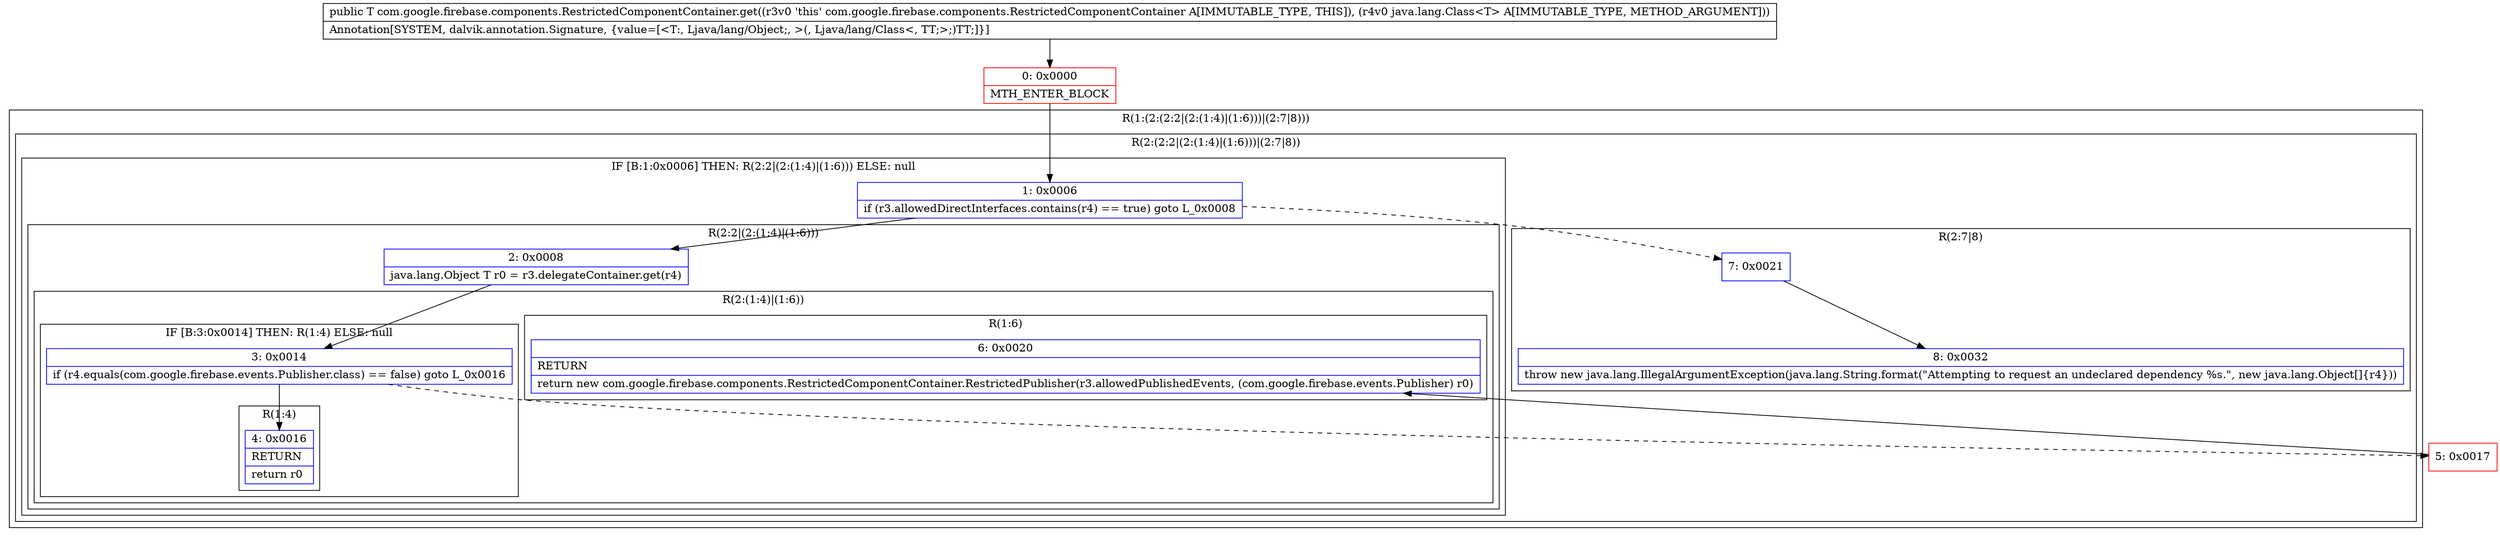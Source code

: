 digraph "CFG forcom.google.firebase.components.RestrictedComponentContainer.get(Ljava\/lang\/Class;)Ljava\/lang\/Object;" {
subgraph cluster_Region_2091839674 {
label = "R(1:(2:(2:2|(2:(1:4)|(1:6)))|(2:7|8)))";
node [shape=record,color=blue];
subgraph cluster_Region_1625260237 {
label = "R(2:(2:2|(2:(1:4)|(1:6)))|(2:7|8))";
node [shape=record,color=blue];
subgraph cluster_IfRegion_1161646041 {
label = "IF [B:1:0x0006] THEN: R(2:2|(2:(1:4)|(1:6))) ELSE: null";
node [shape=record,color=blue];
Node_1 [shape=record,label="{1\:\ 0x0006|if (r3.allowedDirectInterfaces.contains(r4) == true) goto L_0x0008\l}"];
subgraph cluster_Region_874267177 {
label = "R(2:2|(2:(1:4)|(1:6)))";
node [shape=record,color=blue];
Node_2 [shape=record,label="{2\:\ 0x0008|java.lang.Object T r0 = r3.delegateContainer.get(r4)\l}"];
subgraph cluster_Region_959376115 {
label = "R(2:(1:4)|(1:6))";
node [shape=record,color=blue];
subgraph cluster_IfRegion_839841356 {
label = "IF [B:3:0x0014] THEN: R(1:4) ELSE: null";
node [shape=record,color=blue];
Node_3 [shape=record,label="{3\:\ 0x0014|if (r4.equals(com.google.firebase.events.Publisher.class) == false) goto L_0x0016\l}"];
subgraph cluster_Region_730781632 {
label = "R(1:4)";
node [shape=record,color=blue];
Node_4 [shape=record,label="{4\:\ 0x0016|RETURN\l|return r0\l}"];
}
}
subgraph cluster_Region_1499498293 {
label = "R(1:6)";
node [shape=record,color=blue];
Node_6 [shape=record,label="{6\:\ 0x0020|RETURN\l|return new com.google.firebase.components.RestrictedComponentContainer.RestrictedPublisher(r3.allowedPublishedEvents, (com.google.firebase.events.Publisher) r0)\l}"];
}
}
}
}
subgraph cluster_Region_776720680 {
label = "R(2:7|8)";
node [shape=record,color=blue];
Node_7 [shape=record,label="{7\:\ 0x0021}"];
Node_8 [shape=record,label="{8\:\ 0x0032|throw new java.lang.IllegalArgumentException(java.lang.String.format(\"Attempting to request an undeclared dependency %s.\", new java.lang.Object[]\{r4\}))\l}"];
}
}
}
Node_0 [shape=record,color=red,label="{0\:\ 0x0000|MTH_ENTER_BLOCK\l}"];
Node_5 [shape=record,color=red,label="{5\:\ 0x0017}"];
MethodNode[shape=record,label="{public T com.google.firebase.components.RestrictedComponentContainer.get((r3v0 'this' com.google.firebase.components.RestrictedComponentContainer A[IMMUTABLE_TYPE, THIS]), (r4v0 java.lang.Class\<T\> A[IMMUTABLE_TYPE, METHOD_ARGUMENT]))  | Annotation[SYSTEM, dalvik.annotation.Signature, \{value=[\<T:, Ljava\/lang\/Object;, \>(, Ljava\/lang\/Class\<, TT;\>;)TT;]\}]\l}"];
MethodNode -> Node_0;
Node_1 -> Node_2;
Node_1 -> Node_7[style=dashed];
Node_2 -> Node_3;
Node_3 -> Node_4;
Node_3 -> Node_5[style=dashed];
Node_7 -> Node_8;
Node_0 -> Node_1;
Node_5 -> Node_6;
}

